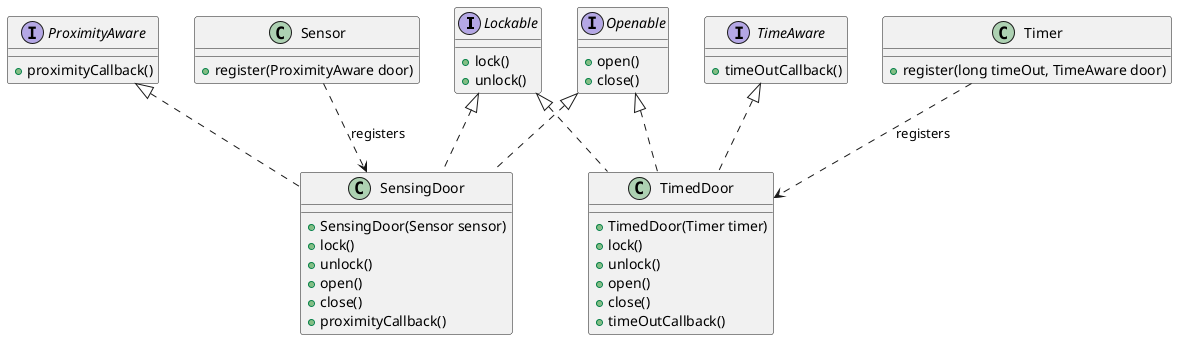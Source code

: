 
@startuml
interface Lockable {
    + lock()
    + unlock()
}

interface Openable {
    + open()
    + close()
}

interface ProximityAware {
    + proximityCallback()
}

interface TimeAware {
    + timeOutCallback()
}

class SensingDoor {
    + SensingDoor(Sensor sensor)
    + lock()
    + unlock()
    + open()
    + close()
    + proximityCallback()
}

class TimedDoor {
    + TimedDoor(Timer timer)
    + lock()
    + unlock()
    + open()
    + close()
    + timeOutCallback()
}

class Sensor {
    + register(ProximityAware door)
}

class Timer {
    + register(long timeOut, TimeAware door)
}

Lockable <|.. SensingDoor
Openable <|.. SensingDoor
ProximityAware <|.. SensingDoor

Lockable <|.. TimedDoor
Openable <|.. TimedDoor
TimeAware <|.. TimedDoor

Sensor ..> SensingDoor : registers
Timer ..> TimedDoor : registers

@enduml
